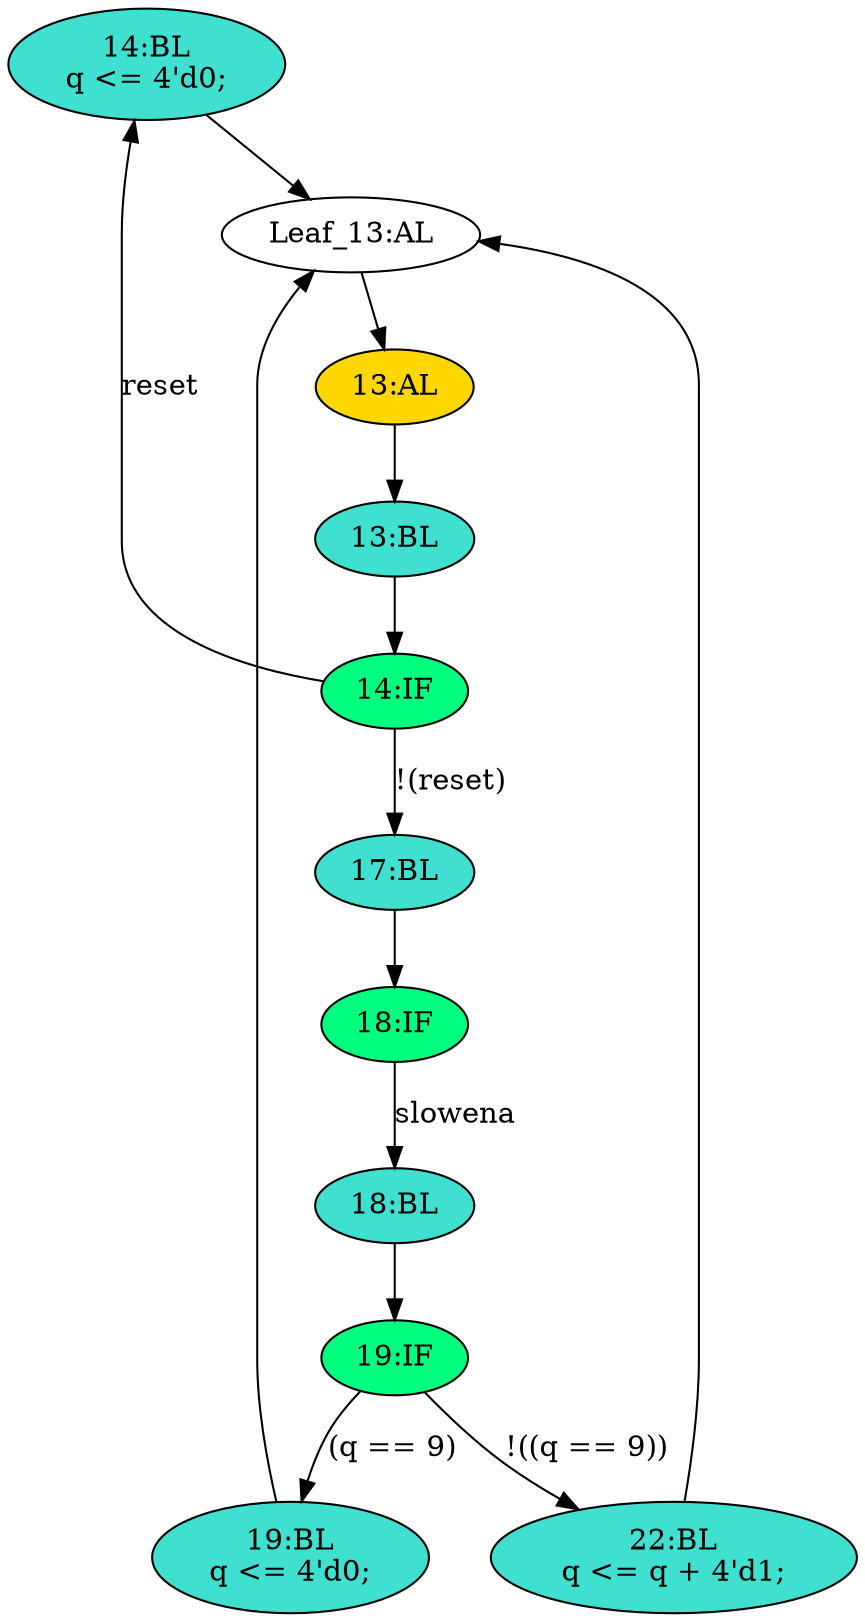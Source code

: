 strict digraph "compose( ,  )" {
	node [label="\N"];
	"14:BL"	[ast="<pyverilog.vparser.ast.Block object at 0x7f18797b5e10>",
		fillcolor=turquoise,
		label="14:BL
q <= 4'd0;",
		statements="[<pyverilog.vparser.ast.NonblockingSubstitution object at 0x7f18796d6810>]",
		style=filled,
		typ=Block];
	"Leaf_13:AL"	[def_var="['q']",
		label="Leaf_13:AL"];
	"14:BL" -> "Leaf_13:AL"	[cond="[]",
		lineno=None];
	"17:BL"	[ast="<pyverilog.vparser.ast.Block object at 0x7f1879723110>",
		fillcolor=turquoise,
		label="17:BL",
		statements="[]",
		style=filled,
		typ=Block];
	"18:IF"	[ast="<pyverilog.vparser.ast.IfStatement object at 0x7f18797233d0>",
		fillcolor=springgreen,
		label="18:IF",
		statements="[]",
		style=filled,
		typ=IfStatement];
	"17:BL" -> "18:IF"	[cond="[]",
		lineno=None];
	"19:IF"	[ast="<pyverilog.vparser.ast.IfStatement object at 0x7f18796ce4d0>",
		fillcolor=springgreen,
		label="19:IF",
		statements="[]",
		style=filled,
		typ=IfStatement];
	"19:BL"	[ast="<pyverilog.vparser.ast.Block object at 0x7f18796ce290>",
		fillcolor=turquoise,
		label="19:BL
q <= 4'd0;",
		statements="[<pyverilog.vparser.ast.NonblockingSubstitution object at 0x7f1879731150>]",
		style=filled,
		typ=Block];
	"19:IF" -> "19:BL"	[cond="['q']",
		label="(q == 9)",
		lineno=19];
	"22:BL"	[ast="<pyverilog.vparser.ast.Block object at 0x7f1879731450>",
		fillcolor=turquoise,
		label="22:BL
q <= q + 4'd1;",
		statements="[<pyverilog.vparser.ast.NonblockingSubstitution object at 0x7f187973d4d0>]",
		style=filled,
		typ=Block];
	"19:IF" -> "22:BL"	[cond="['q']",
		label="!((q == 9))",
		lineno=19];
	"18:BL"	[ast="<pyverilog.vparser.ast.Block object at 0x7f1879723e10>",
		fillcolor=turquoise,
		label="18:BL",
		statements="[]",
		style=filled,
		typ=Block];
	"18:BL" -> "19:IF"	[cond="[]",
		lineno=None];
	"13:AL"	[ast="<pyverilog.vparser.ast.Always object at 0x7f18796c3fd0>",
		clk_sens=True,
		fillcolor=gold,
		label="13:AL",
		sens="['clk']",
		statements="[]",
		style=filled,
		typ=Always,
		use_var="['reset', 'q', 'slowena']"];
	"Leaf_13:AL" -> "13:AL";
	"19:BL" -> "Leaf_13:AL"	[cond="[]",
		lineno=None];
	"13:BL"	[ast="<pyverilog.vparser.ast.Block object at 0x7f18797b5690>",
		fillcolor=turquoise,
		label="13:BL",
		statements="[]",
		style=filled,
		typ=Block];
	"13:AL" -> "13:BL"	[cond="[]",
		lineno=None];
	"18:IF" -> "18:BL"	[cond="['slowena']",
		label=slowena,
		lineno=18];
	"14:IF"	[ast="<pyverilog.vparser.ast.IfStatement object at 0x7f18796d6bd0>",
		fillcolor=springgreen,
		label="14:IF",
		statements="[]",
		style=filled,
		typ=IfStatement];
	"13:BL" -> "14:IF"	[cond="[]",
		lineno=None];
	"14:IF" -> "14:BL"	[cond="['reset']",
		label=reset,
		lineno=14];
	"14:IF" -> "17:BL"	[cond="['reset']",
		label="!(reset)",
		lineno=14];
	"22:BL" -> "Leaf_13:AL"	[cond="[]",
		lineno=None];
}
